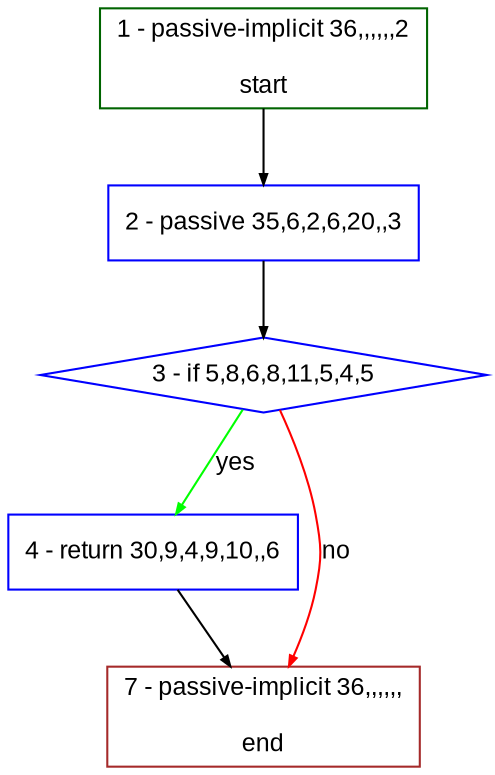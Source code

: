 digraph "" {
  graph [fillcolor="#FFFFCC", label="", bgcolor="white", fontsize="12", pack="true", compound="true", style="rounded,filled", fontname="Arial", packmode="clust"];
  node [node_initialized="no", fillcolor="white", label="", fontsize="12", shape="rectangle", color="grey", fixedsize="false", style="filled", compound="true", fontname="Arial"];
  edge [dir="forward", label="", arrowsize="0.5", fontsize="12", arrowhead="normal", arrowtail="none", lhead="", color="black", ltail="", compound="true", fontcolor="black", fontname="Arial"];
  __N1 [fillcolor="#ffffff", label="2 - passive 35,6,2,6,20,,3", shape="box", color="#0000ff", style="filled"];
  __N2 [fillcolor="#ffffff", label="1 - passive-implicit 36,,,,,,2\n\nstart", shape="box", color="#006400", style="filled"];
  __N3 [fillcolor="#ffffff", label="3 - if 5,8,6,8,11,5,4,5", shape="diamond", color="#0000ff", style="filled"];
  __N4 [fillcolor="#ffffff", label="4 - return 30,9,4,9,10,,6", shape="box", color="#0000ff", style="filled"];
  __N5 [fillcolor="#ffffff", label="7 - passive-implicit 36,,,,,,\n\nend", shape="box", color="#a52a2a", style="filled"];
  __N2 -> __N1 [dir="forward", label="", arrowhead="normal", arrowtail="none", color="#000000"];
  __N1 -> __N3 [dir="forward", label="", arrowhead="normal", arrowtail="none", color="#000000"];
  __N3 -> __N4 [dir="forward", label="yes", arrowhead="normal", arrowtail="none", color="#00ff00"];
  __N3 -> __N5 [dir="forward", label="no", arrowhead="normal", arrowtail="none", color="#ff0000"];
  __N4 -> __N5 [dir="forward", label="", arrowhead="normal", arrowtail="none", color="#000000"];
}
